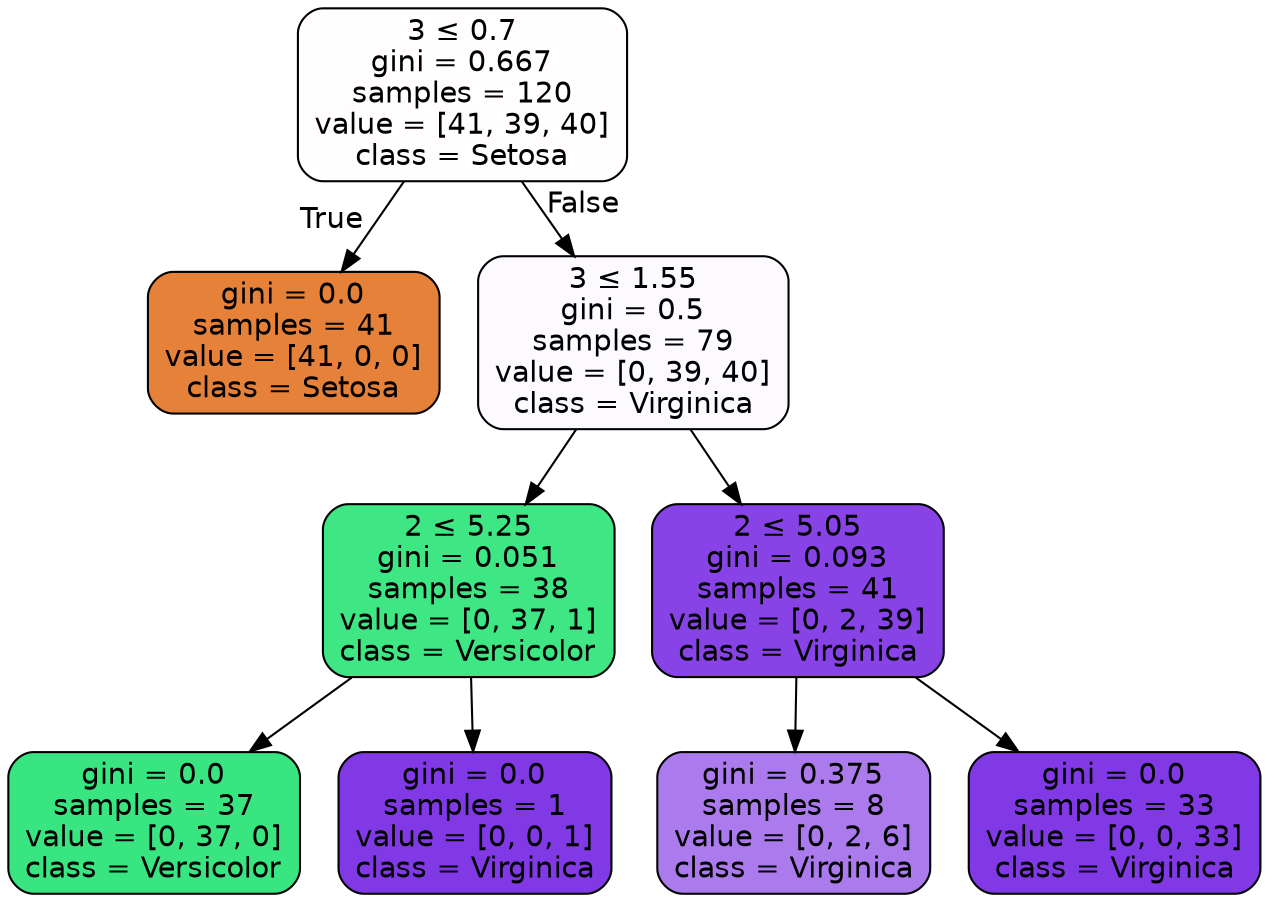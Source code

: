digraph Tree {
node [shape=box, style="filled, rounded", color="black", fontname="helvetica"] ;
edge [fontname="helvetica"] ;
0 [label=<3 &le; 0.7<br/>gini = 0.667<br/>samples = 120<br/>value = [41, 39, 40]<br/>class = Setosa>, fillcolor="#fffdfd"] ;
1 [label=<gini = 0.0<br/>samples = 41<br/>value = [41, 0, 0]<br/>class = Setosa>, fillcolor="#e58139"] ;
0 -> 1 [labeldistance=2.5, labelangle=45, headlabel="True"] ;
2 [label=<3 &le; 1.55<br/>gini = 0.5<br/>samples = 79<br/>value = [0, 39, 40]<br/>class = Virginica>, fillcolor="#fcfafe"] ;
0 -> 2 [labeldistance=2.5, labelangle=-45, headlabel="False"] ;
3 [label=<2 &le; 5.25<br/>gini = 0.051<br/>samples = 38<br/>value = [0, 37, 1]<br/>class = Versicolor>, fillcolor="#3ee684"] ;
2 -> 3 ;
4 [label=<gini = 0.0<br/>samples = 37<br/>value = [0, 37, 0]<br/>class = Versicolor>, fillcolor="#39e581"] ;
3 -> 4 ;
5 [label=<gini = 0.0<br/>samples = 1<br/>value = [0, 0, 1]<br/>class = Virginica>, fillcolor="#8139e5"] ;
3 -> 5 ;
6 [label=<2 &le; 5.05<br/>gini = 0.093<br/>samples = 41<br/>value = [0, 2, 39]<br/>class = Virginica>, fillcolor="#8743e6"] ;
2 -> 6 ;
7 [label=<gini = 0.375<br/>samples = 8<br/>value = [0, 2, 6]<br/>class = Virginica>, fillcolor="#ab7bee"] ;
6 -> 7 ;
8 [label=<gini = 0.0<br/>samples = 33<br/>value = [0, 0, 33]<br/>class = Virginica>, fillcolor="#8139e5"] ;
6 -> 8 ;
}
